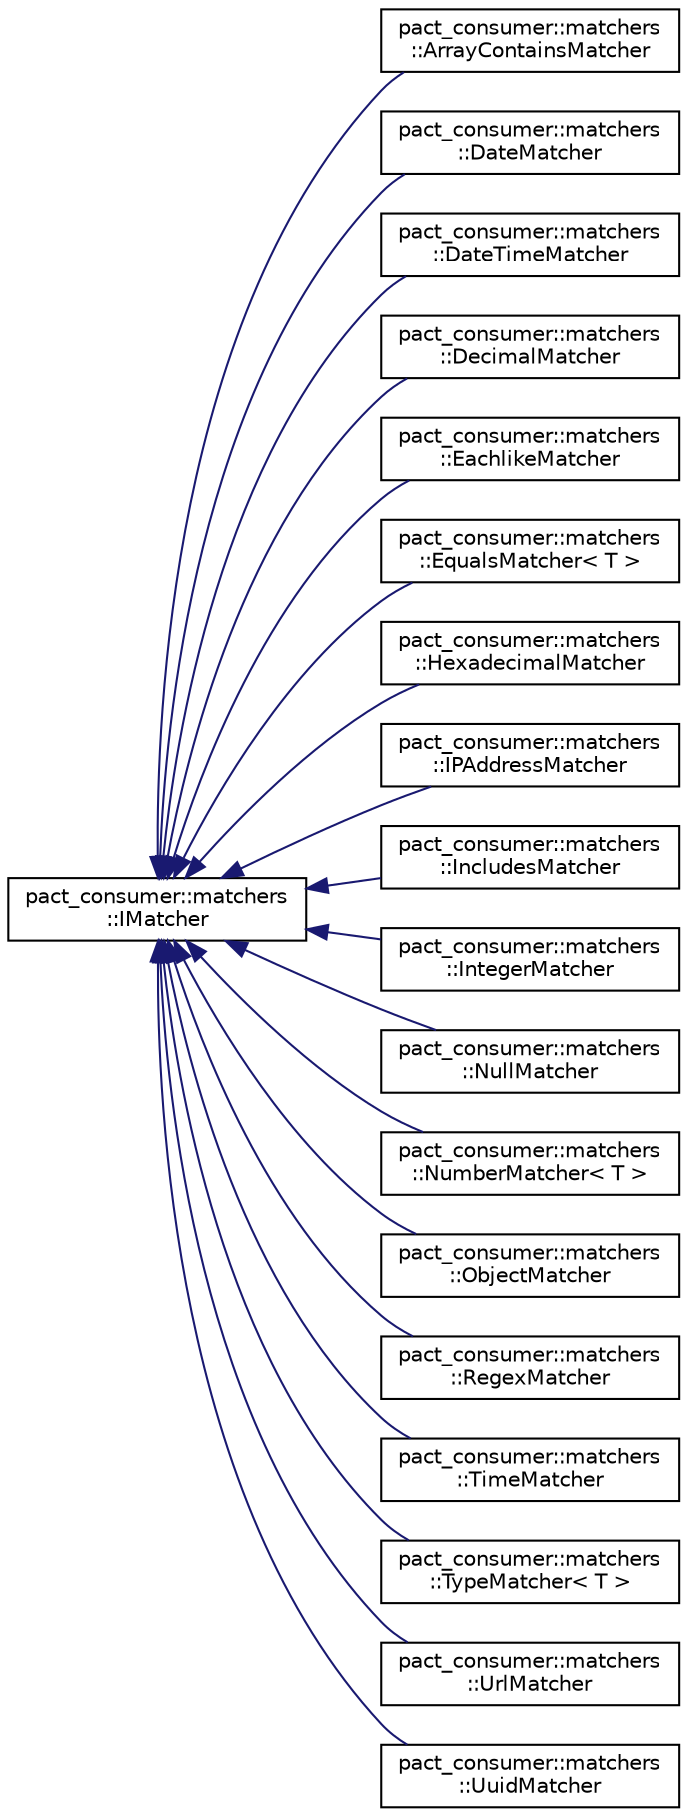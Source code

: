 digraph "Graphical Class Hierarchy"
{
 // LATEX_PDF_SIZE
  edge [fontname="Helvetica",fontsize="10",labelfontname="Helvetica",labelfontsize="10"];
  node [fontname="Helvetica",fontsize="10",shape=record];
  rankdir="LR";
  Node0 [label="pact_consumer::matchers\l::IMatcher",height=0.2,width=0.4,color="black", fillcolor="white", style="filled",URL="$classpact__consumer_1_1matchers_1_1IMatcher.html",tooltip=" "];
  Node0 -> Node1 [dir="back",color="midnightblue",fontsize="10",style="solid",fontname="Helvetica"];
  Node1 [label="pact_consumer::matchers\l::ArrayContainsMatcher",height=0.2,width=0.4,color="black", fillcolor="white", style="filled",URL="$classpact__consumer_1_1matchers_1_1ArrayContainsMatcher.html",tooltip=" "];
  Node0 -> Node2 [dir="back",color="midnightblue",fontsize="10",style="solid",fontname="Helvetica"];
  Node2 [label="pact_consumer::matchers\l::DateMatcher",height=0.2,width=0.4,color="black", fillcolor="white", style="filled",URL="$classpact__consumer_1_1matchers_1_1DateMatcher.html",tooltip=" "];
  Node0 -> Node3 [dir="back",color="midnightblue",fontsize="10",style="solid",fontname="Helvetica"];
  Node3 [label="pact_consumer::matchers\l::DateTimeMatcher",height=0.2,width=0.4,color="black", fillcolor="white", style="filled",URL="$classpact__consumer_1_1matchers_1_1DateTimeMatcher.html",tooltip=" "];
  Node0 -> Node4 [dir="back",color="midnightblue",fontsize="10",style="solid",fontname="Helvetica"];
  Node4 [label="pact_consumer::matchers\l::DecimalMatcher",height=0.2,width=0.4,color="black", fillcolor="white", style="filled",URL="$classpact__consumer_1_1matchers_1_1DecimalMatcher.html",tooltip=" "];
  Node0 -> Node5 [dir="back",color="midnightblue",fontsize="10",style="solid",fontname="Helvetica"];
  Node5 [label="pact_consumer::matchers\l::EachlikeMatcher",height=0.2,width=0.4,color="black", fillcolor="white", style="filled",URL="$classpact__consumer_1_1matchers_1_1EachlikeMatcher.html",tooltip=" "];
  Node0 -> Node6 [dir="back",color="midnightblue",fontsize="10",style="solid",fontname="Helvetica"];
  Node6 [label="pact_consumer::matchers\l::EqualsMatcher\< T \>",height=0.2,width=0.4,color="black", fillcolor="white", style="filled",URL="$classpact__consumer_1_1matchers_1_1EqualsMatcher.html",tooltip=" "];
  Node0 -> Node7 [dir="back",color="midnightblue",fontsize="10",style="solid",fontname="Helvetica"];
  Node7 [label="pact_consumer::matchers\l::HexadecimalMatcher",height=0.2,width=0.4,color="black", fillcolor="white", style="filled",URL="$classpact__consumer_1_1matchers_1_1HexadecimalMatcher.html",tooltip=" "];
  Node0 -> Node8 [dir="back",color="midnightblue",fontsize="10",style="solid",fontname="Helvetica"];
  Node8 [label="pact_consumer::matchers\l::IPAddressMatcher",height=0.2,width=0.4,color="black", fillcolor="white", style="filled",URL="$classpact__consumer_1_1matchers_1_1IPAddressMatcher.html",tooltip=" "];
  Node0 -> Node9 [dir="back",color="midnightblue",fontsize="10",style="solid",fontname="Helvetica"];
  Node9 [label="pact_consumer::matchers\l::IncludesMatcher",height=0.2,width=0.4,color="black", fillcolor="white", style="filled",URL="$classpact__consumer_1_1matchers_1_1IncludesMatcher.html",tooltip=" "];
  Node0 -> Node10 [dir="back",color="midnightblue",fontsize="10",style="solid",fontname="Helvetica"];
  Node10 [label="pact_consumer::matchers\l::IntegerMatcher",height=0.2,width=0.4,color="black", fillcolor="white", style="filled",URL="$classpact__consumer_1_1matchers_1_1IntegerMatcher.html",tooltip=" "];
  Node0 -> Node11 [dir="back",color="midnightblue",fontsize="10",style="solid",fontname="Helvetica"];
  Node11 [label="pact_consumer::matchers\l::NullMatcher",height=0.2,width=0.4,color="black", fillcolor="white", style="filled",URL="$classpact__consumer_1_1matchers_1_1NullMatcher.html",tooltip=" "];
  Node0 -> Node12 [dir="back",color="midnightblue",fontsize="10",style="solid",fontname="Helvetica"];
  Node12 [label="pact_consumer::matchers\l::NumberMatcher\< T \>",height=0.2,width=0.4,color="black", fillcolor="white", style="filled",URL="$classpact__consumer_1_1matchers_1_1NumberMatcher.html",tooltip=" "];
  Node0 -> Node13 [dir="back",color="midnightblue",fontsize="10",style="solid",fontname="Helvetica"];
  Node13 [label="pact_consumer::matchers\l::ObjectMatcher",height=0.2,width=0.4,color="black", fillcolor="white", style="filled",URL="$classpact__consumer_1_1matchers_1_1ObjectMatcher.html",tooltip=" "];
  Node0 -> Node14 [dir="back",color="midnightblue",fontsize="10",style="solid",fontname="Helvetica"];
  Node14 [label="pact_consumer::matchers\l::RegexMatcher",height=0.2,width=0.4,color="black", fillcolor="white", style="filled",URL="$classpact__consumer_1_1matchers_1_1RegexMatcher.html",tooltip=" "];
  Node0 -> Node15 [dir="back",color="midnightblue",fontsize="10",style="solid",fontname="Helvetica"];
  Node15 [label="pact_consumer::matchers\l::TimeMatcher",height=0.2,width=0.4,color="black", fillcolor="white", style="filled",URL="$classpact__consumer_1_1matchers_1_1TimeMatcher.html",tooltip=" "];
  Node0 -> Node16 [dir="back",color="midnightblue",fontsize="10",style="solid",fontname="Helvetica"];
  Node16 [label="pact_consumer::matchers\l::TypeMatcher\< T \>",height=0.2,width=0.4,color="black", fillcolor="white", style="filled",URL="$classpact__consumer_1_1matchers_1_1TypeMatcher.html",tooltip=" "];
  Node0 -> Node17 [dir="back",color="midnightblue",fontsize="10",style="solid",fontname="Helvetica"];
  Node17 [label="pact_consumer::matchers\l::UrlMatcher",height=0.2,width=0.4,color="black", fillcolor="white", style="filled",URL="$classpact__consumer_1_1matchers_1_1UrlMatcher.html",tooltip=" "];
  Node0 -> Node18 [dir="back",color="midnightblue",fontsize="10",style="solid",fontname="Helvetica"];
  Node18 [label="pact_consumer::matchers\l::UuidMatcher",height=0.2,width=0.4,color="black", fillcolor="white", style="filled",URL="$classpact__consumer_1_1matchers_1_1UuidMatcher.html",tooltip=" "];
}
